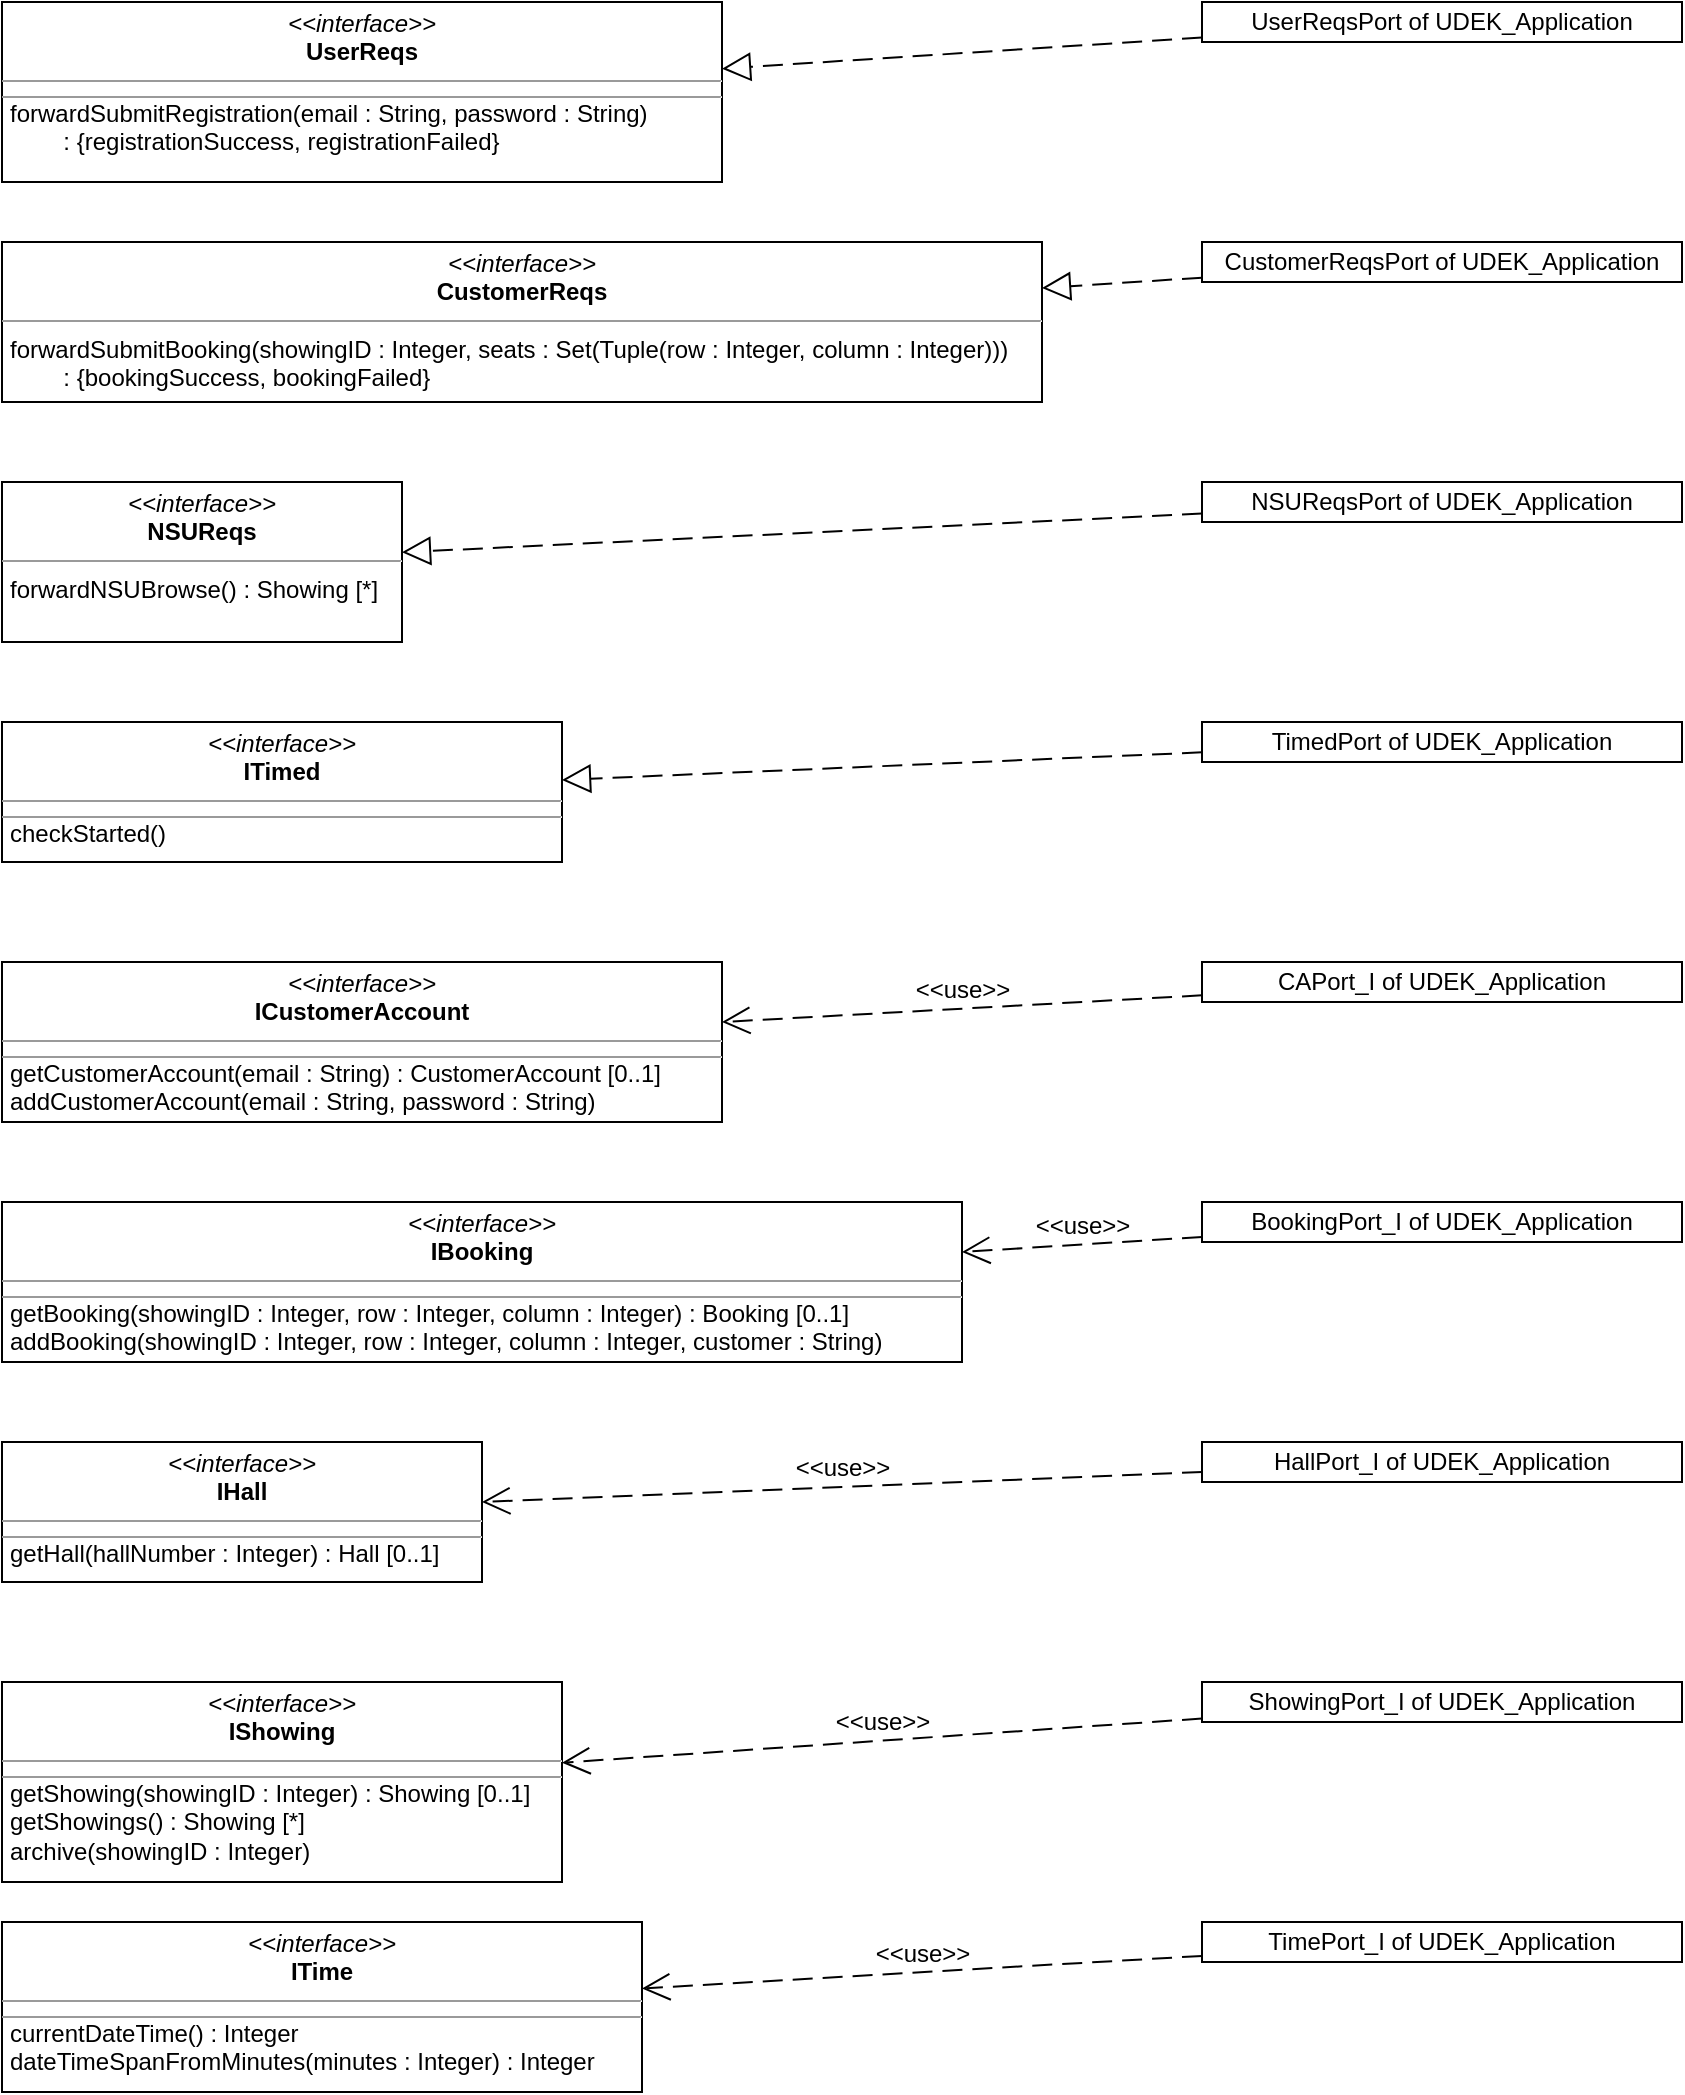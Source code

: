 <mxfile version="16.5.1" type="device"><diagram id="lB0ZapvEFNezMe5Wmqd2" name="app_if"><mxGraphModel dx="2062" dy="1235" grid="1" gridSize="10" guides="1" tooltips="1" connect="1" arrows="1" fold="1" page="1" pageScale="1" pageWidth="1600" pageHeight="1200" math="0" shadow="0"><root><mxCell id="0"/><mxCell id="1" parent="0"/><mxCell id="ukbjzwXJG1cYaNHuINpn-1" value="&lt;p style=&quot;margin: 0px ; margin-top: 4px ; text-align: center&quot;&gt;&lt;i&gt;&amp;lt;&amp;lt;interface&amp;gt;&amp;gt;&lt;/i&gt;&lt;br&gt;&lt;b&gt;UserReqs&lt;/b&gt;&lt;/p&gt;&lt;hr size=&quot;1&quot;&gt;&lt;p style=&quot;margin: 0px 0px 0px 4px ; font-size: 1px&quot;&gt;&lt;font style=&quot;font-size: 1px&quot;&gt;&lt;br&gt;&lt;/font&gt;&lt;/p&gt;&lt;hr size=&quot;1&quot; style=&quot;font-size: 1px&quot;&gt;&lt;p style=&quot;margin: 0px ; margin-left: 4px&quot;&gt;forwardSubmitRegistration(email : String, password : String)&lt;/p&gt;&lt;p style=&quot;margin: 0px ; margin-left: 4px&quot;&gt;&lt;span style=&quot;white-space: pre&quot;&gt;&#9;&lt;/span&gt;: {registrationSuccess, registrationFailed}&lt;/p&gt;" style="verticalAlign=top;align=left;overflow=fill;fontSize=12;fontFamily=Helvetica;html=1;fontColor=default;" vertex="1" parent="1"><mxGeometry x="40" y="40" width="360" height="90" as="geometry"/></mxCell><mxCell id="ukbjzwXJG1cYaNHuINpn-2" value="&lt;p style=&quot;margin: 0px ; margin-top: 4px ; text-align: center&quot;&gt;&lt;i&gt;&amp;lt;&amp;lt;interface&amp;gt;&amp;gt;&lt;/i&gt;&lt;br&gt;&lt;b&gt;ICustomerAccount&lt;/b&gt;&lt;/p&gt;&lt;hr size=&quot;1&quot;&gt;&lt;p style=&quot;margin: 0px 0px 0px 4px ; font-size: 1px&quot;&gt;&lt;font style=&quot;font-size: 1px&quot;&gt;&lt;br&gt;&lt;/font&gt;&lt;/p&gt;&lt;hr size=&quot;1&quot; style=&quot;font-size: 1px&quot;&gt;&lt;p style=&quot;margin: 0px ; margin-left: 4px&quot;&gt;getCustomerAccount(email : String)&amp;nbsp;&lt;span&gt;: CustomerAccount [0..1]&lt;/span&gt;&lt;/p&gt;&lt;p style=&quot;margin: 0px ; margin-left: 4px&quot;&gt;addCustomerAccount(email : String, password : String)&lt;/p&gt;" style="verticalAlign=top;align=left;overflow=fill;fontSize=12;fontFamily=Helvetica;html=1;fontColor=default;" vertex="1" parent="1"><mxGeometry x="40" y="520" width="360" height="80" as="geometry"/></mxCell><mxCell id="ukbjzwXJG1cYaNHuINpn-3" value="UserReqsPort of UDEK_Application" style="rounded=0;whiteSpace=wrap;html=1;fontFamily=Helvetica;fontSize=12;fontColor=default;" vertex="1" parent="1"><mxGeometry x="640" y="40" width="240" height="20" as="geometry"/></mxCell><mxCell id="ukbjzwXJG1cYaNHuINpn-4" value="&amp;lt;&amp;lt;use&amp;gt;&amp;gt;" style="edgeStyle=none;shape=connector;rounded=0;orthogonalLoop=1;jettySize=auto;html=1;labelBackgroundColor=none;fontFamily=Helvetica;fontSize=12;fontColor=default;startArrow=none;startFill=0;endArrow=open;endFill=0;endSize=12;strokeColor=default;startSize=12;dashed=1;dashPattern=10 5;align=center;verticalAlign=bottom;" edge="1" parent="1" source="ukbjzwXJG1cYaNHuINpn-5" target="ukbjzwXJG1cYaNHuINpn-2"><mxGeometry relative="1" as="geometry"/></mxCell><mxCell id="ukbjzwXJG1cYaNHuINpn-5" value="CAPort_I of UDEK_Application" style="rounded=0;whiteSpace=wrap;html=1;fontFamily=Helvetica;fontSize=12;fontColor=default;" vertex="1" parent="1"><mxGeometry x="640" y="520" width="240" height="20" as="geometry"/></mxCell><mxCell id="ukbjzwXJG1cYaNHuINpn-6" style="edgeStyle=none;shape=connector;rounded=0;orthogonalLoop=1;jettySize=auto;html=1;labelBackgroundColor=none;fontFamily=Helvetica;fontSize=12;fontColor=default;startArrow=none;startFill=0;endArrow=block;endFill=0;endSize=12;strokeColor=default;startSize=12;dashed=1;dashPattern=10 5;" edge="1" parent="1" source="ukbjzwXJG1cYaNHuINpn-3" target="ukbjzwXJG1cYaNHuINpn-1"><mxGeometry relative="1" as="geometry"><mxPoint x="490" y="208.562" as="sourcePoint"/><mxPoint x="410" y="207.466" as="targetPoint"/></mxGeometry></mxCell><mxCell id="ukbjzwXJG1cYaNHuINpn-7" value="&lt;p style=&quot;margin: 0px ; margin-top: 4px ; text-align: center&quot;&gt;&lt;i&gt;&amp;lt;&amp;lt;interface&amp;gt;&amp;gt;&lt;/i&gt;&lt;br&gt;&lt;b&gt;IBooking&lt;/b&gt;&lt;/p&gt;&lt;hr size=&quot;1&quot;&gt;&lt;p style=&quot;margin: 0px 0px 0px 4px ; font-size: 1px&quot;&gt;&lt;font style=&quot;font-size: 1px&quot;&gt;&lt;br&gt;&lt;/font&gt;&lt;/p&gt;&lt;hr size=&quot;1&quot; style=&quot;font-size: 1px&quot;&gt;&lt;p style=&quot;margin: 0px ; margin-left: 4px&quot;&gt;getBooking(showingID : Integer, row : Integer, column : Integer)&amp;nbsp;&lt;span&gt;: Booking [0..1]&lt;/span&gt;&lt;/p&gt;&lt;p style=&quot;margin: 0px ; margin-left: 4px&quot;&gt;addBooking(showingID : Integer, row : Integer, column : Integer, customer : String)&lt;span&gt;&lt;br&gt;&lt;/span&gt;&lt;/p&gt;" style="verticalAlign=top;align=left;overflow=fill;fontSize=12;fontFamily=Helvetica;html=1;fontColor=default;" vertex="1" parent="1"><mxGeometry x="40" y="640" width="480" height="80" as="geometry"/></mxCell><mxCell id="ukbjzwXJG1cYaNHuINpn-8" value="BookingPort_I of UDEK_Application" style="rounded=0;whiteSpace=wrap;html=1;fontFamily=Helvetica;fontSize=12;fontColor=default;" vertex="1" parent="1"><mxGeometry x="640" y="640" width="240" height="20" as="geometry"/></mxCell><mxCell id="ukbjzwXJG1cYaNHuINpn-9" value="&amp;lt;&amp;lt;use&amp;gt;&amp;gt;" style="edgeStyle=none;shape=connector;rounded=0;orthogonalLoop=1;jettySize=auto;html=1;labelBackgroundColor=none;fontFamily=Helvetica;fontSize=12;fontColor=default;startArrow=none;startFill=0;endArrow=open;endFill=0;endSize=12;strokeColor=default;startSize=12;dashed=1;dashPattern=10 5;align=center;verticalAlign=bottom;" edge="1" parent="1" source="ukbjzwXJG1cYaNHuINpn-8" target="ukbjzwXJG1cYaNHuINpn-7"><mxGeometry relative="1" as="geometry"><mxPoint x="663.095" y="470" as="sourcePoint"/><mxPoint x="290.0" y="541.881" as="targetPoint"/></mxGeometry></mxCell><mxCell id="ukbjzwXJG1cYaNHuINpn-10" value="&lt;p style=&quot;margin: 0px ; margin-top: 4px ; text-align: center&quot;&gt;&lt;i&gt;&amp;lt;&amp;lt;interface&amp;gt;&amp;gt;&lt;/i&gt;&lt;br&gt;&lt;b&gt;IHall&lt;/b&gt;&lt;/p&gt;&lt;hr size=&quot;1&quot;&gt;&lt;p style=&quot;margin: 0px 0px 0px 4px ; font-size: 1px&quot;&gt;&lt;font style=&quot;font-size: 1px&quot;&gt;&lt;br&gt;&lt;/font&gt;&lt;/p&gt;&lt;hr size=&quot;1&quot; style=&quot;font-size: 1px&quot;&gt;&lt;p style=&quot;margin: 0px ; margin-left: 4px&quot;&gt;getHall(hallNumber : Integer)&amp;nbsp;&lt;span&gt;: Hall [0..1]&lt;/span&gt;&lt;/p&gt;" style="verticalAlign=top;align=left;overflow=fill;fontSize=12;fontFamily=Helvetica;html=1;fontColor=default;" vertex="1" parent="1"><mxGeometry x="40" y="760" width="240" height="70" as="geometry"/></mxCell><mxCell id="ukbjzwXJG1cYaNHuINpn-11" value="HallPort_I of UDEK_Application" style="rounded=0;whiteSpace=wrap;html=1;fontFamily=Helvetica;fontSize=12;fontColor=default;" vertex="1" parent="1"><mxGeometry x="640" y="760" width="240" height="20" as="geometry"/></mxCell><mxCell id="ukbjzwXJG1cYaNHuINpn-13" value="&amp;lt;&amp;lt;use&amp;gt;&amp;gt;" style="edgeStyle=none;shape=connector;rounded=0;orthogonalLoop=1;jettySize=auto;html=1;labelBackgroundColor=none;fontFamily=Helvetica;fontSize=12;fontColor=default;startArrow=none;startFill=0;endArrow=open;endFill=0;endSize=12;strokeColor=default;startSize=12;dashed=1;dashPattern=10 5;align=center;verticalAlign=bottom;" edge="1" parent="1" source="ukbjzwXJG1cYaNHuINpn-11" target="ukbjzwXJG1cYaNHuINpn-10"><mxGeometry relative="1" as="geometry"><mxPoint x="650" y="667.5" as="sourcePoint"/><mxPoint x="530" y="675" as="targetPoint"/></mxGeometry></mxCell><mxCell id="ukbjzwXJG1cYaNHuINpn-14" value="&lt;p style=&quot;margin: 0px ; margin-top: 4px ; text-align: center&quot;&gt;&lt;i&gt;&amp;lt;&amp;lt;interface&amp;gt;&amp;gt;&lt;/i&gt;&lt;br&gt;&lt;b&gt;ITime&lt;/b&gt;&lt;/p&gt;&lt;hr size=&quot;1&quot;&gt;&lt;p style=&quot;margin: 0px 0px 0px 4px ; font-size: 1px&quot;&gt;&lt;font style=&quot;font-size: 1px&quot;&gt;&lt;br&gt;&lt;/font&gt;&lt;/p&gt;&lt;hr size=&quot;1&quot; style=&quot;font-size: 1px&quot;&gt;&lt;p style=&quot;margin: 0px ; margin-left: 4px&quot;&gt;currentDateTime() : Integer&lt;/p&gt;&lt;p style=&quot;margin: 0px ; margin-left: 4px&quot;&gt;dateTimeSpanFromMinutes(minutes : Integer) : Integer&lt;/p&gt;" style="verticalAlign=top;align=left;overflow=fill;fontSize=12;fontFamily=Helvetica;html=1;fontColor=default;" vertex="1" parent="1"><mxGeometry x="40" y="1000" width="320" height="85" as="geometry"/></mxCell><mxCell id="ukbjzwXJG1cYaNHuINpn-15" value="TimePort_I of UDEK_Application" style="rounded=0;whiteSpace=wrap;html=1;fontFamily=Helvetica;fontSize=12;fontColor=default;" vertex="1" parent="1"><mxGeometry x="640" y="1000" width="240" height="20" as="geometry"/></mxCell><mxCell id="ukbjzwXJG1cYaNHuINpn-17" value="&amp;lt;&amp;lt;use&amp;gt;&amp;gt;" style="edgeStyle=none;shape=connector;rounded=0;orthogonalLoop=1;jettySize=auto;html=1;labelBackgroundColor=none;fontFamily=Helvetica;fontSize=12;fontColor=default;startArrow=none;startFill=0;endArrow=open;endFill=0;endSize=12;strokeColor=default;startSize=12;dashed=1;dashPattern=10 5;align=center;verticalAlign=bottom;" edge="1" parent="1" source="ukbjzwXJG1cYaNHuINpn-15" target="ukbjzwXJG1cYaNHuINpn-14"><mxGeometry relative="1" as="geometry"><mxPoint x="650" y="905" as="sourcePoint"/><mxPoint x="290" y="920" as="targetPoint"/></mxGeometry></mxCell><mxCell id="ukbjzwXJG1cYaNHuINpn-18" value="&lt;p style=&quot;margin: 0px ; margin-top: 4px ; text-align: center&quot;&gt;&lt;i&gt;&amp;lt;&amp;lt;interface&amp;gt;&amp;gt;&lt;/i&gt;&lt;br&gt;&lt;b&gt;IShowing&lt;/b&gt;&lt;/p&gt;&lt;hr size=&quot;1&quot;&gt;&lt;p style=&quot;margin: 0px 0px 0px 4px ; font-size: 1px&quot;&gt;&lt;font style=&quot;font-size: 1px&quot;&gt;&lt;br&gt;&lt;/font&gt;&lt;/p&gt;&lt;hr size=&quot;1&quot; style=&quot;font-size: 1px&quot;&gt;&lt;p style=&quot;margin: 0px ; margin-left: 4px&quot;&gt;getShowing(showingID : Integer)&amp;nbsp;&lt;span&gt;: Showing [0..1]&lt;/span&gt;&lt;/p&gt;&lt;p style=&quot;margin: 0px ; margin-left: 4px&quot;&gt;&lt;span&gt;getShowings() : Showing [*]&lt;/span&gt;&lt;/p&gt;&lt;p style=&quot;margin: 0px ; margin-left: 4px&quot;&gt;&lt;span&gt;archive(showingID : Integer)&lt;/span&gt;&lt;/p&gt;" style="verticalAlign=top;align=left;overflow=fill;fontSize=12;fontFamily=Helvetica;html=1;fontColor=default;" vertex="1" parent="1"><mxGeometry x="40" y="880" width="280" height="100" as="geometry"/></mxCell><mxCell id="ukbjzwXJG1cYaNHuINpn-19" value="ShowingPort_I of UDEK_Application" style="rounded=0;whiteSpace=wrap;html=1;fontFamily=Helvetica;fontSize=12;fontColor=default;" vertex="1" parent="1"><mxGeometry x="640" y="880" width="240" height="20" as="geometry"/></mxCell><mxCell id="ukbjzwXJG1cYaNHuINpn-21" value="&amp;lt;&amp;lt;use&amp;gt;&amp;gt;" style="edgeStyle=none;shape=connector;rounded=0;orthogonalLoop=1;jettySize=auto;html=1;labelBackgroundColor=none;fontFamily=Helvetica;fontSize=12;fontColor=default;startArrow=none;startFill=0;endArrow=open;endFill=0;endSize=12;strokeColor=default;startSize=12;dashed=1;dashPattern=10 5;align=center;verticalAlign=bottom;" edge="1" parent="1" source="ukbjzwXJG1cYaNHuINpn-19" target="ukbjzwXJG1cYaNHuINpn-18"><mxGeometry relative="1" as="geometry"><mxPoint x="610" y="1026.757" as="sourcePoint"/><mxPoint x="370" y="1042.203" as="targetPoint"/></mxGeometry></mxCell><mxCell id="ukbjzwXJG1cYaNHuINpn-22" value="&lt;p style=&quot;margin: 0px ; margin-top: 4px ; text-align: center&quot;&gt;&lt;i&gt;&amp;lt;&amp;lt;interface&amp;gt;&amp;gt;&lt;/i&gt;&lt;br&gt;&lt;b&gt;ITimed&lt;/b&gt;&lt;/p&gt;&lt;hr size=&quot;1&quot;&gt;&lt;p style=&quot;margin: 0px 0px 0px 4px ; font-size: 1px&quot;&gt;&lt;font style=&quot;font-size: 1px&quot;&gt;&lt;br&gt;&lt;/font&gt;&lt;/p&gt;&lt;hr size=&quot;1&quot; style=&quot;font-size: 1px&quot;&gt;&lt;p style=&quot;margin: 0px ; margin-left: 4px&quot;&gt;checkStarted()&lt;/p&gt;" style="verticalAlign=top;align=left;overflow=fill;fontSize=12;fontFamily=Helvetica;html=1;fontColor=default;" vertex="1" parent="1"><mxGeometry x="40" y="400" width="280" height="70" as="geometry"/></mxCell><mxCell id="ukbjzwXJG1cYaNHuINpn-23" value="TimedPort of UDEK_Application" style="rounded=0;whiteSpace=wrap;html=1;fontFamily=Helvetica;fontSize=12;fontColor=default;" vertex="1" parent="1"><mxGeometry x="640" y="400" width="240" height="20" as="geometry"/></mxCell><mxCell id="ukbjzwXJG1cYaNHuINpn-24" style="edgeStyle=none;shape=connector;rounded=0;orthogonalLoop=1;jettySize=auto;html=1;labelBackgroundColor=none;fontFamily=Helvetica;fontSize=12;fontColor=default;startArrow=none;startFill=0;endArrow=block;endFill=0;endSize=12;strokeColor=default;startSize=12;dashed=1;dashPattern=10 5;" edge="1" parent="1" source="ukbjzwXJG1cYaNHuINpn-23" target="ukbjzwXJG1cYaNHuINpn-22"><mxGeometry relative="1" as="geometry"><mxPoint x="445" y="310" as="sourcePoint"/><mxPoint x="330" y="323.529" as="targetPoint"/></mxGeometry></mxCell><mxCell id="ukbjzwXJG1cYaNHuINpn-25" value="&lt;p style=&quot;margin: 0px ; margin-top: 4px ; text-align: center&quot;&gt;&lt;i&gt;&amp;lt;&amp;lt;interface&amp;gt;&amp;gt;&lt;/i&gt;&lt;br&gt;&lt;b&gt;NSUReqs&lt;/b&gt;&lt;/p&gt;&lt;hr size=&quot;1&quot;&gt;&lt;p style=&quot;margin: 0px 0px 0px 4px ; font-size: 1px&quot;&gt;&lt;font style=&quot;font-size: 1px&quot;&gt;&lt;br&gt;&lt;/font&gt;&lt;/p&gt;&lt;p style=&quot;margin: 0px 0px 0px 4px&quot;&gt;forwardNSUBrowse() : Showing [*]&lt;/p&gt;" style="verticalAlign=top;align=left;overflow=fill;fontSize=12;fontFamily=Helvetica;html=1;fontColor=default;" vertex="1" parent="1"><mxGeometry x="40" y="280" width="200" height="80" as="geometry"/></mxCell><mxCell id="ukbjzwXJG1cYaNHuINpn-26" value="NSUReqsPort of UDEK_Application" style="rounded=0;whiteSpace=wrap;html=1;fontFamily=Helvetica;fontSize=12;fontColor=default;" vertex="1" parent="1"><mxGeometry x="640" y="280" width="240" height="20" as="geometry"/></mxCell><mxCell id="ukbjzwXJG1cYaNHuINpn-27" style="edgeStyle=none;shape=connector;rounded=0;orthogonalLoop=1;jettySize=auto;html=1;labelBackgroundColor=none;fontFamily=Helvetica;fontSize=12;fontColor=default;startArrow=none;startFill=0;endArrow=block;endFill=0;endSize=12;strokeColor=default;startSize=12;dashed=1;dashPattern=10 5;" edge="1" parent="1" source="ukbjzwXJG1cYaNHuINpn-26" target="ukbjzwXJG1cYaNHuINpn-25"><mxGeometry relative="1" as="geometry"><mxPoint x="452.143" y="300" as="sourcePoint"/><mxPoint x="400" y="305.615" as="targetPoint"/></mxGeometry></mxCell><mxCell id="ukbjzwXJG1cYaNHuINpn-28" value="&lt;p style=&quot;margin: 0px ; margin-top: 4px ; text-align: center&quot;&gt;&lt;i&gt;&amp;lt;&amp;lt;interface&amp;gt;&amp;gt;&lt;/i&gt;&lt;br&gt;&lt;b&gt;CustomerReqs&lt;/b&gt;&lt;/p&gt;&lt;hr size=&quot;1&quot;&gt;&lt;p style=&quot;margin: 0px 0px 0px 4px ; font-size: 1px&quot;&gt;&lt;font style=&quot;font-size: 1px&quot;&gt;&lt;br&gt;&lt;/font&gt;&lt;/p&gt;&lt;p style=&quot;margin: 0px 0px 0px 4px&quot;&gt;forwardSubmitBooking(showingID : Integer, seats : Set(Tuple(row : Integer, column : Integer)))&lt;/p&gt;&lt;p style=&quot;margin: 0px 0px 0px 4px&quot;&gt;&lt;span&gt;&#9;&lt;/span&gt;&lt;span style=&quot;white-space: pre&quot;&gt;&#9;&lt;/span&gt;: {bookingSuccess, bookingFailed}&lt;/p&gt;" style="verticalAlign=top;align=left;overflow=fill;fontSize=12;fontFamily=Helvetica;html=1;fontColor=default;" vertex="1" parent="1"><mxGeometry x="40" y="160" width="520" height="80" as="geometry"/></mxCell><mxCell id="ukbjzwXJG1cYaNHuINpn-29" value="CustomerReqsPort of UDEK_Application" style="rounded=0;whiteSpace=wrap;html=1;fontFamily=Helvetica;fontSize=12;fontColor=default;" vertex="1" parent="1"><mxGeometry x="640" y="160" width="240" height="20" as="geometry"/></mxCell><mxCell id="ukbjzwXJG1cYaNHuINpn-30" style="edgeStyle=none;shape=connector;rounded=0;orthogonalLoop=1;jettySize=auto;html=1;labelBackgroundColor=none;fontFamily=Helvetica;fontSize=12;fontColor=default;startArrow=none;startFill=0;endArrow=block;endFill=0;endSize=12;strokeColor=default;startSize=12;dashed=1;dashPattern=10 5;" edge="1" parent="1" source="ukbjzwXJG1cYaNHuINpn-29" target="ukbjzwXJG1cYaNHuINpn-28"><mxGeometry relative="1" as="geometry"><mxPoint x="452.143" y="180" as="sourcePoint"/><mxPoint x="400" y="185.615" as="targetPoint"/></mxGeometry></mxCell></root></mxGraphModel></diagram></mxfile>